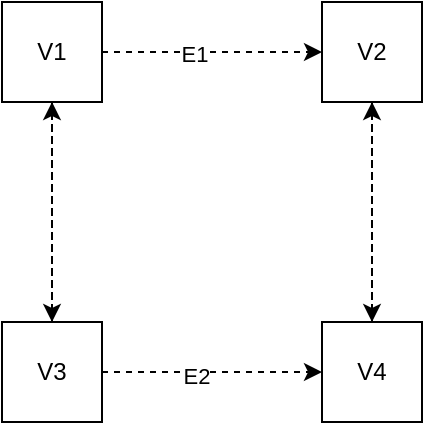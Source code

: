 <mxfile version="21.2.8" type="device">
  <diagram name="Page-1" id="dc_KTKkos6lEWN5dRlaS">
    <mxGraphModel dx="978" dy="571" grid="1" gridSize="10" guides="1" tooltips="1" connect="1" arrows="1" fold="1" page="1" pageScale="1" pageWidth="850" pageHeight="1100" math="0" shadow="0">
      <root>
        <mxCell id="0" />
        <mxCell id="1" parent="0" />
        <mxCell id="vYqsyOVusglxMEdmqUQt-5" style="edgeStyle=orthogonalEdgeStyle;rounded=0;orthogonalLoop=1;jettySize=auto;html=1;dashed=1;" edge="1" parent="1" source="vYqsyOVusglxMEdmqUQt-3" target="vYqsyOVusglxMEdmqUQt-6">
          <mxGeometry relative="1" as="geometry">
            <mxPoint x="270" y="145" as="targetPoint" />
          </mxGeometry>
        </mxCell>
        <mxCell id="vYqsyOVusglxMEdmqUQt-18" value="E1" style="edgeLabel;html=1;align=center;verticalAlign=middle;resizable=0;points=[];" vertex="1" connectable="0" parent="vYqsyOVusglxMEdmqUQt-5">
          <mxGeometry x="-0.167" y="-1" relative="1" as="geometry">
            <mxPoint as="offset" />
          </mxGeometry>
        </mxCell>
        <mxCell id="vYqsyOVusglxMEdmqUQt-15" style="edgeStyle=orthogonalEdgeStyle;rounded=0;orthogonalLoop=1;jettySize=auto;html=1;entryX=0.5;entryY=0;entryDx=0;entryDy=0;dashed=1;" edge="1" parent="1" source="vYqsyOVusglxMEdmqUQt-3" target="vYqsyOVusglxMEdmqUQt-10">
          <mxGeometry relative="1" as="geometry" />
        </mxCell>
        <mxCell id="vYqsyOVusglxMEdmqUQt-3" value="V1" style="whiteSpace=wrap;html=1;aspect=fixed;" vertex="1" parent="1">
          <mxGeometry x="160" y="120" width="50" height="50" as="geometry" />
        </mxCell>
        <mxCell id="vYqsyOVusglxMEdmqUQt-7" style="edgeStyle=orthogonalEdgeStyle;rounded=0;orthogonalLoop=1;jettySize=auto;html=1;dashed=1;" edge="1" parent="1" source="vYqsyOVusglxMEdmqUQt-6" target="vYqsyOVusglxMEdmqUQt-8">
          <mxGeometry relative="1" as="geometry">
            <mxPoint x="345" y="280" as="targetPoint" />
          </mxGeometry>
        </mxCell>
        <mxCell id="vYqsyOVusglxMEdmqUQt-6" value="V2" style="whiteSpace=wrap;html=1;aspect=fixed;" vertex="1" parent="1">
          <mxGeometry x="320" y="120" width="50" height="50" as="geometry" />
        </mxCell>
        <mxCell id="vYqsyOVusglxMEdmqUQt-12" style="edgeStyle=orthogonalEdgeStyle;rounded=0;orthogonalLoop=1;jettySize=auto;html=1;entryX=0.5;entryY=1;entryDx=0;entryDy=0;dashed=1;" edge="1" parent="1" source="vYqsyOVusglxMEdmqUQt-8" target="vYqsyOVusglxMEdmqUQt-6">
          <mxGeometry relative="1" as="geometry" />
        </mxCell>
        <mxCell id="vYqsyOVusglxMEdmqUQt-8" value="V4" style="whiteSpace=wrap;html=1;aspect=fixed;" vertex="1" parent="1">
          <mxGeometry x="320" y="280" width="50" height="50" as="geometry" />
        </mxCell>
        <mxCell id="vYqsyOVusglxMEdmqUQt-11" style="edgeStyle=orthogonalEdgeStyle;rounded=0;orthogonalLoop=1;jettySize=auto;html=1;dashed=1;" edge="1" parent="1" source="vYqsyOVusglxMEdmqUQt-10" target="vYqsyOVusglxMEdmqUQt-3">
          <mxGeometry relative="1" as="geometry" />
        </mxCell>
        <mxCell id="vYqsyOVusglxMEdmqUQt-17" style="edgeStyle=orthogonalEdgeStyle;rounded=0;orthogonalLoop=1;jettySize=auto;html=1;entryX=0;entryY=0.5;entryDx=0;entryDy=0;dashed=1;" edge="1" parent="1" source="vYqsyOVusglxMEdmqUQt-10" target="vYqsyOVusglxMEdmqUQt-8">
          <mxGeometry relative="1" as="geometry" />
        </mxCell>
        <mxCell id="vYqsyOVusglxMEdmqUQt-19" value="E2" style="edgeLabel;html=1;align=center;verticalAlign=middle;resizable=0;points=[];" vertex="1" connectable="0" parent="vYqsyOVusglxMEdmqUQt-17">
          <mxGeometry x="-0.155" y="-2" relative="1" as="geometry">
            <mxPoint as="offset" />
          </mxGeometry>
        </mxCell>
        <mxCell id="vYqsyOVusglxMEdmqUQt-10" value="V3" style="whiteSpace=wrap;html=1;aspect=fixed;" vertex="1" parent="1">
          <mxGeometry x="160" y="280" width="50" height="50" as="geometry" />
        </mxCell>
      </root>
    </mxGraphModel>
  </diagram>
</mxfile>
